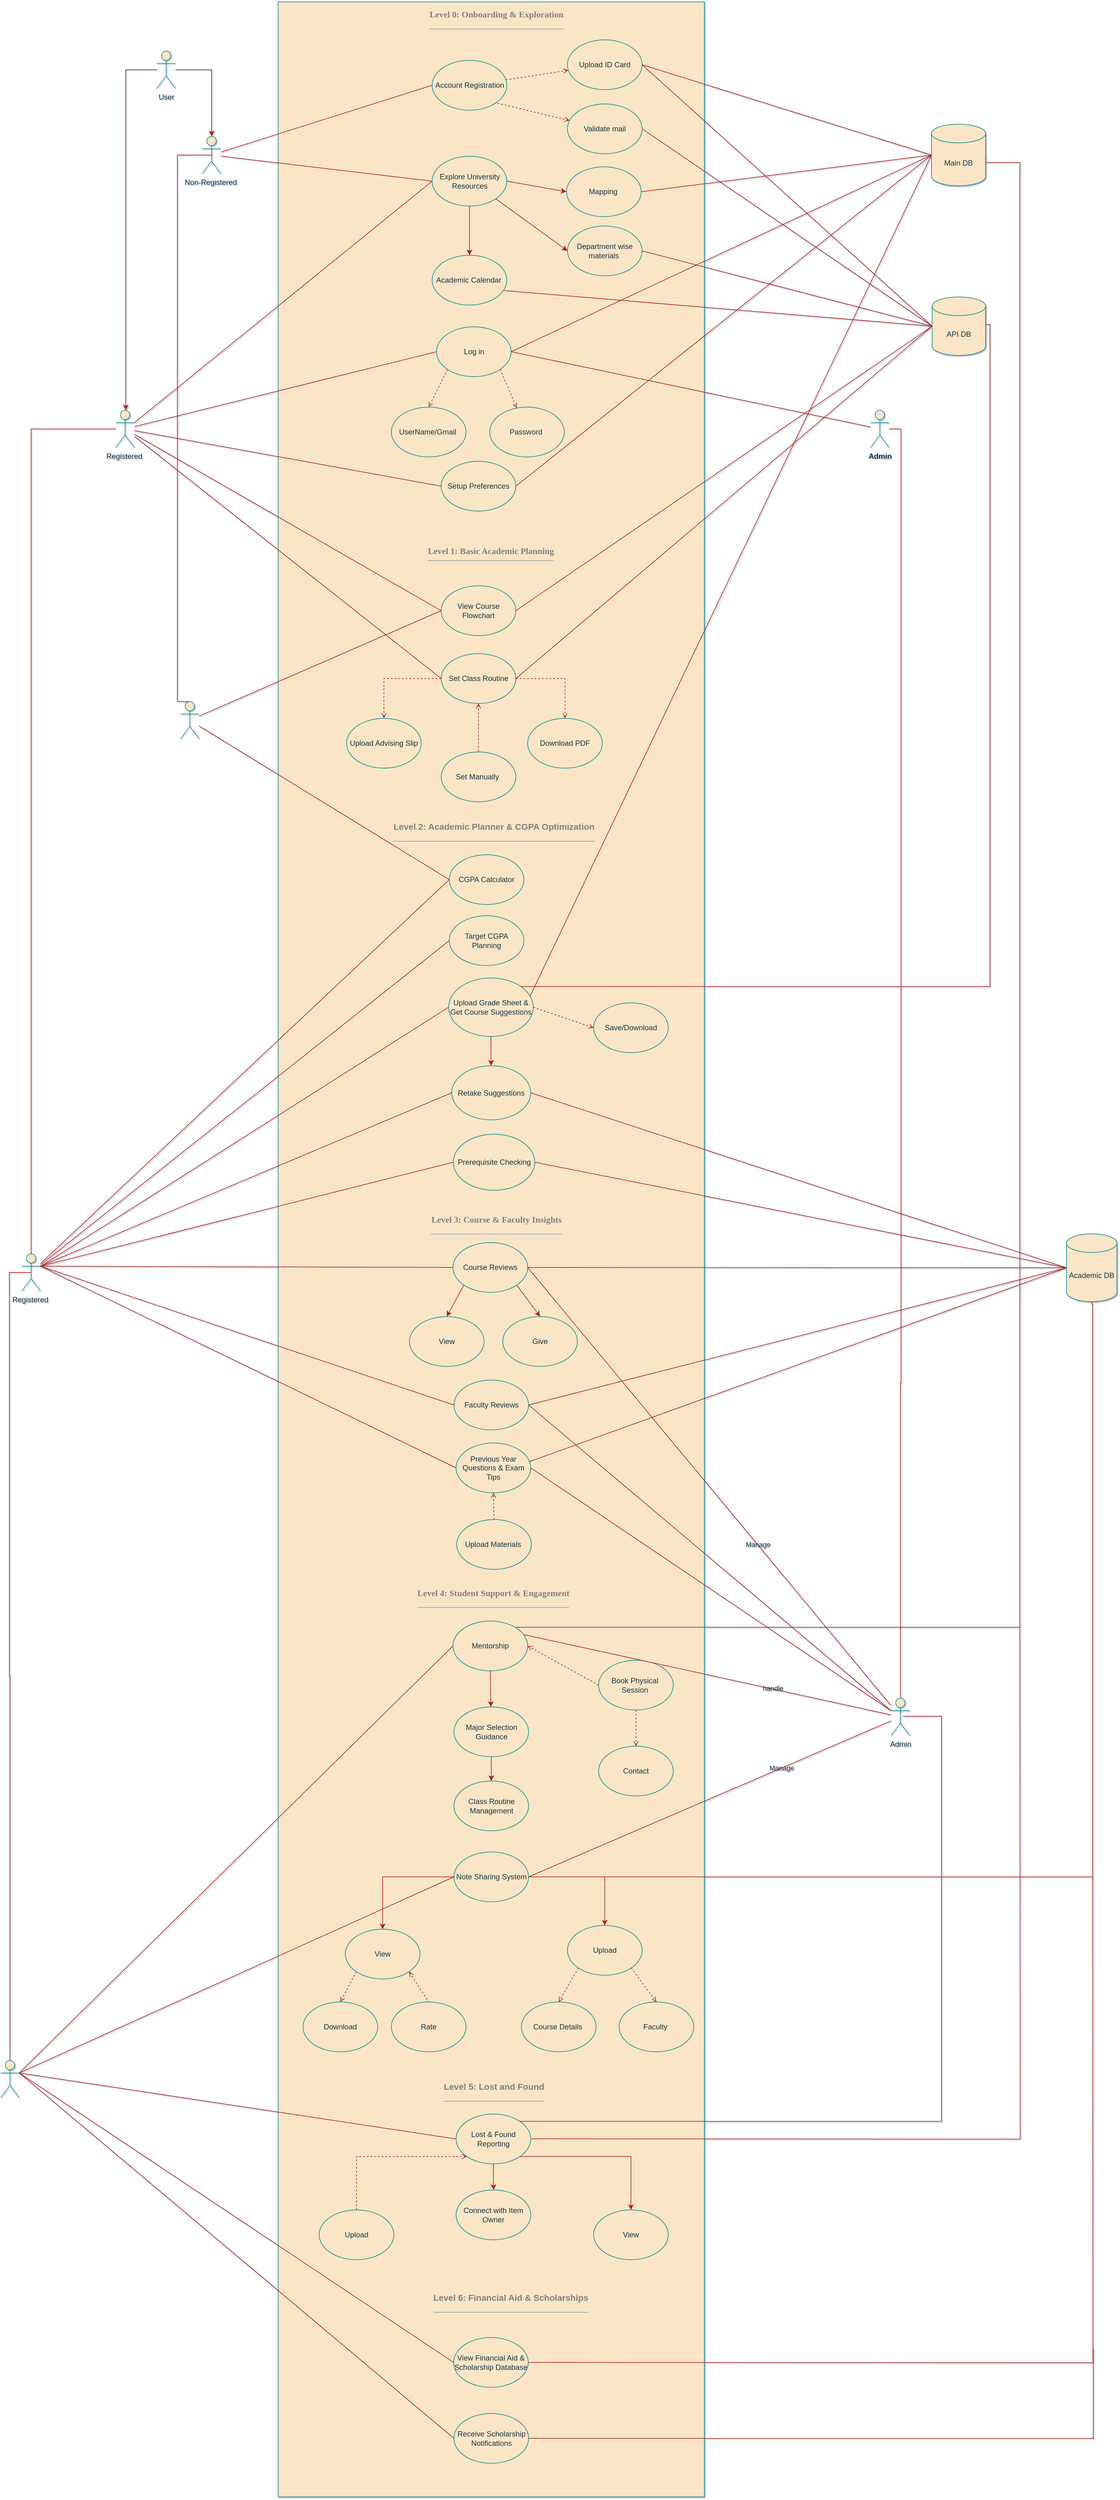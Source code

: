 <mxfile version="26.2.13">
  <diagram name="Page-1" id="P93JPWheiozPxKUeNlvs">
    <mxGraphModel dx="4290" dy="2918" grid="0" gridSize="10" guides="1" tooltips="1" connect="1" arrows="0" fold="1" page="0" pageScale="1" pageWidth="1100" pageHeight="850" background="none" math="0" shadow="1">
      <root>
        <mxCell id="0" />
        <mxCell id="1" parent="0" />
        <mxCell id="xz2P--zzeJn1XuwoJLOq-37" style="rounded=0;orthogonalLoop=1;jettySize=auto;html=1;endArrow=none;startFill=0;entryX=0.5;entryY=0.5;entryDx=0;entryDy=0;entryPerimeter=0;edgeStyle=elbowEdgeStyle;exitX=0.5;exitY=0;exitDx=0;exitDy=0;exitPerimeter=0;labelBackgroundColor=none;fontColor=default;strokeColor=#A8201A;" edge="1" parent="1" source="xz2P--zzeJn1XuwoJLOq-36">
          <mxGeometry relative="1" as="geometry">
            <mxPoint x="65" y="647" as="sourcePoint" />
            <mxPoint x="92" y="-263.0" as="targetPoint" />
            <Array as="points">
              <mxPoint x="36" y="236" />
            </Array>
          </mxGeometry>
        </mxCell>
        <mxCell id="wq_cdWP_0D8ncxT4c9OT-6" value="Non-Registered&amp;nbsp;" style="shape=umlActor;verticalLabelPosition=bottom;verticalAlign=top;html=1;outlineConnect=0;labelBackgroundColor=none;fillColor=#FAE5C7;strokeColor=#0F8B8D;fontColor=#143642;" parent="1" vertex="1">
          <mxGeometry x="76" y="-293" width="30" height="60" as="geometry" />
        </mxCell>
        <mxCell id="wq_cdWP_0D8ncxT4c9OT-16" value="" style="whiteSpace=wrap;html=1;labelBackgroundColor=none;fillColor=#FAE5C7;strokeColor=#0F8B8D;fontColor=#143642;" parent="1" vertex="1">
          <mxGeometry x="358" y="-497" width="309" height="23" as="geometry" />
        </mxCell>
        <mxCell id="wq_cdWP_0D8ncxT4c9OT-1" value="" style="rounded=0;whiteSpace=wrap;html=1;labelBackgroundColor=none;fillColor=#FAE5C7;strokeColor=#0F8B8D;fontColor=#143642;" parent="1" vertex="1">
          <mxGeometry x="198" y="-509" width="685" height="4008" as="geometry" />
        </mxCell>
        <mxCell id="wq_cdWP_0D8ncxT4c9OT-5" value="" style="edgeStyle=orthogonalEdgeStyle;rounded=0;orthogonalLoop=1;jettySize=auto;html=1;labelBackgroundColor=none;fontColor=default;strokeColor=#A8201A;" parent="1" source="wq_cdWP_0D8ncxT4c9OT-2" target="wq_cdWP_0D8ncxT4c9OT-4" edge="1">
          <mxGeometry relative="1" as="geometry">
            <Array as="points">
              <mxPoint x="-47" y="-400" />
            </Array>
          </mxGeometry>
        </mxCell>
        <mxCell id="wq_cdWP_0D8ncxT4c9OT-7" value="" style="edgeStyle=orthogonalEdgeStyle;rounded=0;orthogonalLoop=1;jettySize=auto;html=1;labelBackgroundColor=none;fontColor=default;strokeColor=#A8201A;" parent="1" source="wq_cdWP_0D8ncxT4c9OT-2" target="wq_cdWP_0D8ncxT4c9OT-6" edge="1">
          <mxGeometry relative="1" as="geometry" />
        </mxCell>
        <mxCell id="wq_cdWP_0D8ncxT4c9OT-2" value="User" style="shape=umlActor;verticalLabelPosition=bottom;verticalAlign=top;html=1;outlineConnect=0;labelBackgroundColor=none;fillColor=#FAE5C7;strokeColor=#0F8B8D;fontColor=#143642;" parent="1" vertex="1">
          <mxGeometry x="3" y="-430" width="30" height="60" as="geometry" />
        </mxCell>
        <mxCell id="wq_cdWP_0D8ncxT4c9OT-3" value="&lt;b&gt;Admin&lt;/b&gt;" style="shape=umlActor;verticalLabelPosition=bottom;verticalAlign=top;html=1;outlineConnect=0;labelBackgroundColor=none;fillColor=#FAE5C7;strokeColor=#0F8B8D;fontColor=#143642;" parent="1" vertex="1">
          <mxGeometry x="1150" y="147" width="30" height="60" as="geometry" />
        </mxCell>
        <mxCell id="wq_cdWP_0D8ncxT4c9OT-41" style="rounded=0;orthogonalLoop=1;jettySize=auto;html=1;entryX=0;entryY=0.5;entryDx=0;entryDy=0;labelBackgroundColor=none;fontColor=default;endArrow=none;startFill=0;strokeColor=#A8201A;" parent="1" source="wq_cdWP_0D8ncxT4c9OT-4" target="wq_cdWP_0D8ncxT4c9OT-39" edge="1">
          <mxGeometry relative="1" as="geometry" />
        </mxCell>
        <mxCell id="wq_cdWP_0D8ncxT4c9OT-42" style="rounded=0;orthogonalLoop=1;jettySize=auto;html=1;entryX=0;entryY=0.5;entryDx=0;entryDy=0;labelBackgroundColor=none;fontColor=default;endArrow=none;startFill=0;strokeColor=#A8201A;" parent="1" source="wq_cdWP_0D8ncxT4c9OT-4" target="wq_cdWP_0D8ncxT4c9OT-12" edge="1">
          <mxGeometry relative="1" as="geometry" />
        </mxCell>
        <mxCell id="wq_cdWP_0D8ncxT4c9OT-43" style="rounded=0;orthogonalLoop=1;jettySize=auto;html=1;entryX=0;entryY=0.5;entryDx=0;entryDy=0;endArrow=none;startFill=0;labelBackgroundColor=none;fontColor=default;exitX=1;exitY=0.333;exitDx=0;exitDy=0;exitPerimeter=0;strokeColor=#A8201A;" parent="1" source="wq_cdWP_0D8ncxT4c9OT-4" target="wq_cdWP_0D8ncxT4c9OT-9" edge="1">
          <mxGeometry relative="1" as="geometry">
            <mxPoint x="-32" y="131" as="sourcePoint" />
          </mxGeometry>
        </mxCell>
        <mxCell id="wq_cdWP_0D8ncxT4c9OT-53" value="" style="edgeStyle=orthogonalEdgeStyle;rounded=0;orthogonalLoop=1;jettySize=auto;html=1;labelBackgroundColor=none;fontColor=default;endArrow=none;startFill=0;strokeColor=#A8201A;" parent="1" source="wq_cdWP_0D8ncxT4c9OT-4" target="wq_cdWP_0D8ncxT4c9OT-52" edge="1">
          <mxGeometry relative="1" as="geometry" />
        </mxCell>
        <mxCell id="wq_cdWP_0D8ncxT4c9OT-4" value="Registered&amp;nbsp;" style="shape=umlActor;verticalLabelPosition=bottom;verticalAlign=top;html=1;outlineConnect=0;labelBackgroundColor=none;fillColor=#FAE5C7;strokeColor=#0F8B8D;fontColor=#143642;" parent="1" vertex="1">
          <mxGeometry x="-63" y="147" width="30" height="60" as="geometry" />
        </mxCell>
        <mxCell id="wq_cdWP_0D8ncxT4c9OT-38" style="rounded=0;orthogonalLoop=1;jettySize=auto;html=1;entryX=0;entryY=0.5;entryDx=0;entryDy=0;labelBackgroundColor=none;fontColor=default;endArrow=none;startFill=0;strokeColor=#A8201A;" parent="1" source="wq_cdWP_0D8ncxT4c9OT-6" target="wq_cdWP_0D8ncxT4c9OT-8" edge="1">
          <mxGeometry relative="1" as="geometry" />
        </mxCell>
        <mxCell id="wq_cdWP_0D8ncxT4c9OT-57" style="rounded=0;orthogonalLoop=1;jettySize=auto;html=1;entryX=0;entryY=0.5;entryDx=0;entryDy=0;labelBackgroundColor=none;fontColor=default;endArrow=none;startFill=0;strokeColor=#A8201A;" parent="1" source="wq_cdWP_0D8ncxT4c9OT-6" target="wq_cdWP_0D8ncxT4c9OT-9" edge="1">
          <mxGeometry relative="1" as="geometry" />
        </mxCell>
        <mxCell id="wq_cdWP_0D8ncxT4c9OT-45" value="" style="rounded=0;orthogonalLoop=1;jettySize=auto;html=1;dashed=1;endArrow=open;endFill=0;labelBackgroundColor=none;fontColor=default;strokeColor=#A8201A;" parent="1" source="wq_cdWP_0D8ncxT4c9OT-8" target="wq_cdWP_0D8ncxT4c9OT-44" edge="1">
          <mxGeometry relative="1" as="geometry" />
        </mxCell>
        <mxCell id="wq_cdWP_0D8ncxT4c9OT-8" value="Account Registration" style="ellipse;whiteSpace=wrap;html=1;labelBackgroundColor=none;fillColor=#FAE5C7;strokeColor=#0F8B8D;fontColor=#143642;" parent="1" vertex="1">
          <mxGeometry x="445.5" y="-415" width="120" height="80" as="geometry" />
        </mxCell>
        <mxCell id="wq_cdWP_0D8ncxT4c9OT-55" value="" style="rounded=0;orthogonalLoop=1;jettySize=auto;html=1;labelBackgroundColor=none;fontColor=default;endArrow=classic;startFill=0;endFill=1;entryX=0;entryY=0.5;entryDx=0;entryDy=0;exitX=1;exitY=0.5;exitDx=0;exitDy=0;strokeColor=#A8201A;" parent="1" source="wq_cdWP_0D8ncxT4c9OT-9" target="wq_cdWP_0D8ncxT4c9OT-54" edge="1">
          <mxGeometry relative="1" as="geometry" />
        </mxCell>
        <mxCell id="T9pe41_OrmJiy2pwNrou-3" style="rounded=0;orthogonalLoop=1;jettySize=auto;html=1;exitX=0.5;exitY=1;exitDx=0;exitDy=0;labelBackgroundColor=none;fontColor=default;strokeColor=#A8201A;" parent="1" source="wq_cdWP_0D8ncxT4c9OT-9" target="T9pe41_OrmJiy2pwNrou-2" edge="1">
          <mxGeometry relative="1" as="geometry" />
        </mxCell>
        <mxCell id="wq_cdWP_0D8ncxT4c9OT-9" value="Explore University Resources" style="ellipse;whiteSpace=wrap;html=1;labelBackgroundColor=none;fillColor=#FAE5C7;strokeColor=#0F8B8D;fontColor=#143642;" parent="1" vertex="1">
          <mxGeometry x="445.5" y="-261" width="120" height="80" as="geometry" />
        </mxCell>
        <mxCell id="xz2P--zzeJn1XuwoJLOq-43" style="rounded=0;orthogonalLoop=1;jettySize=auto;html=1;exitX=0;exitY=0.5;exitDx=0;exitDy=0;endArrow=none;startFill=0;labelBackgroundColor=none;strokeColor=#A8201A;fontColor=default;" edge="1" parent="1" source="wq_cdWP_0D8ncxT4c9OT-10" target="xz2P--zzeJn1XuwoJLOq-36">
          <mxGeometry relative="1" as="geometry" />
        </mxCell>
        <mxCell id="xz2P--zzeJn1XuwoJLOq-44" style="rounded=0;orthogonalLoop=1;jettySize=auto;html=1;exitX=0;exitY=0.5;exitDx=0;exitDy=0;endArrow=none;startFill=0;labelBackgroundColor=none;strokeColor=#A8201A;fontColor=default;" edge="1" parent="1" source="wq_cdWP_0D8ncxT4c9OT-10" target="wq_cdWP_0D8ncxT4c9OT-52">
          <mxGeometry relative="1" as="geometry" />
        </mxCell>
        <mxCell id="wq_cdWP_0D8ncxT4c9OT-10" value="CGPA Calculator" style="ellipse;whiteSpace=wrap;html=1;labelBackgroundColor=none;fillColor=#FAE5C7;strokeColor=#0F8B8D;fontColor=#143642;" parent="1" vertex="1">
          <mxGeometry x="473" y="861" width="120" height="80" as="geometry" />
        </mxCell>
        <mxCell id="xz2P--zzeJn1XuwoJLOq-22" style="rounded=0;orthogonalLoop=1;jettySize=auto;html=1;exitX=1;exitY=0.5;exitDx=0;exitDy=0;entryX=0;entryY=0.5;entryDx=0;entryDy=0;entryPerimeter=0;endArrow=none;startFill=0;labelBackgroundColor=none;fontColor=default;strokeColor=#A8201A;" edge="1" parent="1" source="wq_cdWP_0D8ncxT4c9OT-11" target="T9pe41_OrmJiy2pwNrou-7">
          <mxGeometry relative="1" as="geometry">
            <mxPoint x="1118.5" y="111.75" as="targetPoint" />
          </mxGeometry>
        </mxCell>
        <mxCell id="xz2P--zzeJn1XuwoJLOq-26" style="rounded=0;orthogonalLoop=1;jettySize=auto;html=1;exitX=0;exitY=0.5;exitDx=0;exitDy=0;endArrow=none;startFill=0;labelBackgroundColor=none;fontColor=default;strokeColor=#A8201A;" edge="1" parent="1" source="wq_cdWP_0D8ncxT4c9OT-11" target="wq_cdWP_0D8ncxT4c9OT-4">
          <mxGeometry relative="1" as="geometry" />
        </mxCell>
        <mxCell id="xz2P--zzeJn1XuwoJLOq-39" style="rounded=0;orthogonalLoop=1;jettySize=auto;html=1;exitX=0;exitY=0.5;exitDx=0;exitDy=0;endArrow=none;startFill=0;labelBackgroundColor=none;fontColor=default;strokeColor=#A8201A;" edge="1" parent="1" source="wq_cdWP_0D8ncxT4c9OT-11" target="xz2P--zzeJn1XuwoJLOq-36">
          <mxGeometry relative="1" as="geometry" />
        </mxCell>
        <mxCell id="wq_cdWP_0D8ncxT4c9OT-11" value="View Course Flowchart" style="ellipse;whiteSpace=wrap;html=1;labelBackgroundColor=none;fillColor=#FAE5C7;strokeColor=#0F8B8D;fontColor=#143642;" parent="1" vertex="1">
          <mxGeometry x="460" y="429" width="120" height="80" as="geometry" />
        </mxCell>
        <mxCell id="wq_cdWP_0D8ncxT4c9OT-12" value="Setup Preferences" style="ellipse;whiteSpace=wrap;html=1;labelBackgroundColor=none;fillColor=#FAE5C7;strokeColor=#0F8B8D;fontColor=#143642;" parent="1" vertex="1">
          <mxGeometry x="460" y="229" width="120" height="80" as="geometry" />
        </mxCell>
        <mxCell id="xz2P--zzeJn1XuwoJLOq-28" style="edgeStyle=orthogonalEdgeStyle;rounded=0;orthogonalLoop=1;jettySize=auto;html=1;exitX=0;exitY=0.5;exitDx=0;exitDy=0;entryX=0.5;entryY=0;entryDx=0;entryDy=0;endArrow=open;endFill=0;dashed=1;labelBackgroundColor=none;fontColor=default;strokeColor=#A8201A;" edge="1" parent="1" source="wq_cdWP_0D8ncxT4c9OT-13" target="xz2P--zzeJn1XuwoJLOq-27">
          <mxGeometry relative="1" as="geometry" />
        </mxCell>
        <mxCell id="xz2P--zzeJn1XuwoJLOq-30" style="edgeStyle=orthogonalEdgeStyle;rounded=0;orthogonalLoop=1;jettySize=auto;html=1;exitX=1;exitY=0.5;exitDx=0;exitDy=0;entryX=0.5;entryY=0;entryDx=0;entryDy=0;dashed=1;endArrow=open;endFill=0;labelBackgroundColor=none;fontColor=default;strokeColor=#A8201A;" edge="1" parent="1" source="wq_cdWP_0D8ncxT4c9OT-13" target="xz2P--zzeJn1XuwoJLOq-29">
          <mxGeometry relative="1" as="geometry" />
        </mxCell>
        <mxCell id="xz2P--zzeJn1XuwoJLOq-33" style="rounded=0;orthogonalLoop=1;jettySize=auto;html=1;exitX=0;exitY=0.5;exitDx=0;exitDy=0;endArrow=none;startFill=0;labelBackgroundColor=none;fontColor=default;strokeColor=#A8201A;" edge="1" parent="1" source="wq_cdWP_0D8ncxT4c9OT-13" target="wq_cdWP_0D8ncxT4c9OT-4">
          <mxGeometry relative="1" as="geometry" />
        </mxCell>
        <mxCell id="xz2P--zzeJn1XuwoJLOq-42" style="edgeStyle=orthogonalEdgeStyle;rounded=0;orthogonalLoop=1;jettySize=auto;html=1;exitX=0.5;exitY=1;exitDx=0;exitDy=0;entryX=0.5;entryY=0;entryDx=0;entryDy=0;startArrow=open;startFill=0;endArrow=none;dashed=1;labelBackgroundColor=none;fontColor=default;strokeColor=#A8201A;" edge="1" parent="1" source="wq_cdWP_0D8ncxT4c9OT-13" target="xz2P--zzeJn1XuwoJLOq-41">
          <mxGeometry relative="1" as="geometry" />
        </mxCell>
        <mxCell id="wq_cdWP_0D8ncxT4c9OT-13" value="Set Class Routine" style="ellipse;whiteSpace=wrap;html=1;labelBackgroundColor=none;fillColor=#FAE5C7;strokeColor=#0F8B8D;fontColor=#143642;" parent="1" vertex="1">
          <mxGeometry x="460" y="538" width="120" height="80" as="geometry" />
        </mxCell>
        <mxCell id="xz2P--zzeJn1XuwoJLOq-46" style="rounded=0;orthogonalLoop=1;jettySize=auto;html=1;exitX=0;exitY=0.5;exitDx=0;exitDy=0;endArrow=none;startFill=0;labelBackgroundColor=none;strokeColor=#A8201A;fontColor=default;" edge="1" parent="1" source="wq_cdWP_0D8ncxT4c9OT-14" target="wq_cdWP_0D8ncxT4c9OT-52">
          <mxGeometry relative="1" as="geometry" />
        </mxCell>
        <mxCell id="xz2P--zzeJn1XuwoJLOq-47" style="rounded=0;orthogonalLoop=1;jettySize=auto;html=1;exitX=0.5;exitY=1;exitDx=0;exitDy=0;labelBackgroundColor=none;strokeColor=#A8201A;fontColor=default;" edge="1" parent="1" source="wq_cdWP_0D8ncxT4c9OT-14" target="wq_cdWP_0D8ncxT4c9OT-19">
          <mxGeometry relative="1" as="geometry" />
        </mxCell>
        <mxCell id="xz2P--zzeJn1XuwoJLOq-53" style="rounded=0;orthogonalLoop=1;jettySize=auto;html=1;exitX=1;exitY=0.5;exitDx=0;exitDy=0;entryX=0;entryY=0.5;entryDx=0;entryDy=0;dashed=1;endArrow=open;endFill=0;labelBackgroundColor=none;strokeColor=#A8201A;fontColor=default;" edge="1" parent="1" source="wq_cdWP_0D8ncxT4c9OT-14" target="xz2P--zzeJn1XuwoJLOq-48">
          <mxGeometry relative="1" as="geometry" />
        </mxCell>
        <mxCell id="wq_cdWP_0D8ncxT4c9OT-14" value="Upload Grade Sheet &amp;amp; Get Course Suggestions" style="ellipse;whiteSpace=wrap;html=1;labelBackgroundColor=none;fillColor=#FAE5C7;strokeColor=#0F8B8D;fontColor=#143642;" parent="1" vertex="1">
          <mxGeometry x="472" y="1059" width="136" height="94" as="geometry" />
        </mxCell>
        <mxCell id="wq_cdWP_0D8ncxT4c9OT-15" value="&lt;h3&gt;&lt;b&gt;&lt;font style=&quot;color: rgb(128, 128, 128);&quot; face=&quot;Verdana&quot;&gt;Level 0: Onboarding &amp;amp; Exploration&lt;/font&gt;&lt;/b&gt;&lt;/h3&gt;&lt;hr&gt;" style="text;html=1;align=center;verticalAlign=middle;whiteSpace=wrap;rounded=0;labelBackgroundColor=none;fontColor=#143642;" parent="1" vertex="1">
          <mxGeometry x="393" y="-496" width="312" height="22" as="geometry" />
        </mxCell>
        <mxCell id="wq_cdWP_0D8ncxT4c9OT-17" value="&lt;h3&gt;&lt;b&gt;&lt;font face=&quot;Verdana&quot; style=&quot;color: rgb(128, 128, 128);&quot;&gt;Level 1: Basic Academic Planning&lt;/font&gt;&lt;/b&gt;&lt;hr&gt;&lt;/h3&gt;&lt;h3&gt;&lt;/h3&gt;" style="text;html=1;align=center;verticalAlign=middle;whiteSpace=wrap;rounded=0;labelBackgroundColor=none;fontColor=#143642;" parent="1" vertex="1">
          <mxGeometry x="384" y="366" width="312" height="22" as="geometry" />
        </mxCell>
        <mxCell id="wq_cdWP_0D8ncxT4c9OT-18" value="&lt;h3&gt;&lt;font style=&quot;color: rgb(128, 128, 128);&quot;&gt;Level 2: Academic Planner &amp;amp; CGPA Optimization&lt;/font&gt;&lt;/h3&gt;&lt;hr&gt;" style="text;html=1;align=center;verticalAlign=middle;whiteSpace=wrap;rounded=0;labelBackgroundColor=none;fontColor=#143642;" parent="1" vertex="1">
          <mxGeometry x="351" y="805" width="388" height="30" as="geometry" />
        </mxCell>
        <mxCell id="wq_cdWP_0D8ncxT4c9OT-19" value="Retake Suggestions" style="ellipse;whiteSpace=wrap;html=1;labelBackgroundColor=none;fillColor=#FAE5C7;strokeColor=#0F8B8D;fontColor=#143642;" parent="1" vertex="1">
          <mxGeometry x="477" y="1200" width="127" height="87" as="geometry" />
        </mxCell>
        <mxCell id="xz2P--zzeJn1XuwoJLOq-45" style="rounded=0;orthogonalLoop=1;jettySize=auto;html=1;exitX=0;exitY=0.5;exitDx=0;exitDy=0;endArrow=none;startFill=0;labelBackgroundColor=none;strokeColor=#A8201A;fontColor=default;" edge="1" parent="1" source="wq_cdWP_0D8ncxT4c9OT-21" target="wq_cdWP_0D8ncxT4c9OT-52">
          <mxGeometry relative="1" as="geometry" />
        </mxCell>
        <mxCell id="wq_cdWP_0D8ncxT4c9OT-21" value="Target CGPA Planning" style="ellipse;whiteSpace=wrap;html=1;labelBackgroundColor=none;fillColor=#FAE5C7;strokeColor=#0F8B8D;fontColor=#143642;" parent="1" vertex="1">
          <mxGeometry x="473" y="959" width="120" height="80" as="geometry" />
        </mxCell>
        <mxCell id="xz2P--zzeJn1XuwoJLOq-96" style="rounded=0;orthogonalLoop=1;jettySize=auto;html=1;exitX=0.5;exitY=1;exitDx=0;exitDy=0;labelBackgroundColor=none;strokeColor=#A8201A;fontColor=default;" edge="1" parent="1" source="wq_cdWP_0D8ncxT4c9OT-22" target="wq_cdWP_0D8ncxT4c9OT-31">
          <mxGeometry relative="1" as="geometry" />
        </mxCell>
        <mxCell id="wq_cdWP_0D8ncxT4c9OT-22" value="Major Selection Guidance" style="ellipse;whiteSpace=wrap;html=1;labelBackgroundColor=none;fillColor=#FAE5C7;strokeColor=#0F8B8D;fontColor=#143642;" parent="1" vertex="1">
          <mxGeometry x="480.5" y="2230" width="120" height="80" as="geometry" />
        </mxCell>
        <mxCell id="wq_cdWP_0D8ncxT4c9OT-23" value="Prerequisite Checking" style="ellipse;whiteSpace=wrap;html=1;labelBackgroundColor=none;fillColor=#FAE5C7;strokeColor=#0F8B8D;fontColor=#143642;" parent="1" vertex="1">
          <mxGeometry x="479.5" y="1310" width="131" height="90" as="geometry" />
        </mxCell>
        <mxCell id="xz2P--zzeJn1XuwoJLOq-95" style="rounded=0;orthogonalLoop=1;jettySize=auto;html=1;exitX=0.5;exitY=1;exitDx=0;exitDy=0;labelBackgroundColor=none;strokeColor=#A8201A;fontColor=default;" edge="1" parent="1" source="wq_cdWP_0D8ncxT4c9OT-24" target="wq_cdWP_0D8ncxT4c9OT-22">
          <mxGeometry relative="1" as="geometry" />
        </mxCell>
        <mxCell id="wq_cdWP_0D8ncxT4c9OT-24" value="Mentorship" style="ellipse;whiteSpace=wrap;html=1;labelBackgroundColor=none;fillColor=#FAE5C7;strokeColor=#0F8B8D;fontColor=#143642;" parent="1" vertex="1">
          <mxGeometry x="479" y="2092" width="120" height="80" as="geometry" />
        </mxCell>
        <mxCell id="xz2P--zzeJn1XuwoJLOq-65" style="rounded=0;orthogonalLoop=1;jettySize=auto;html=1;exitX=0;exitY=1;exitDx=0;exitDy=0;entryX=0.5;entryY=0;entryDx=0;entryDy=0;labelBackgroundColor=none;strokeColor=#A8201A;fontColor=default;" edge="1" parent="1" source="wq_cdWP_0D8ncxT4c9OT-25" target="xz2P--zzeJn1XuwoJLOq-63">
          <mxGeometry relative="1" as="geometry" />
        </mxCell>
        <mxCell id="xz2P--zzeJn1XuwoJLOq-70" style="rounded=0;orthogonalLoop=1;jettySize=auto;html=1;exitX=1;exitY=1;exitDx=0;exitDy=0;entryX=0.5;entryY=0;entryDx=0;entryDy=0;labelBackgroundColor=none;strokeColor=#A8201A;fontColor=default;" edge="1" parent="1" source="wq_cdWP_0D8ncxT4c9OT-25" target="xz2P--zzeJn1XuwoJLOq-69">
          <mxGeometry relative="1" as="geometry" />
        </mxCell>
        <mxCell id="wq_cdWP_0D8ncxT4c9OT-25" value="Course Reviews" style="ellipse;whiteSpace=wrap;html=1;labelBackgroundColor=none;fillColor=#FAE5C7;strokeColor=#0F8B8D;fontColor=#143642;" parent="1" vertex="1">
          <mxGeometry x="479" y="1484" width="120" height="80" as="geometry" />
        </mxCell>
        <mxCell id="wq_cdWP_0D8ncxT4c9OT-26" value="Faculty Reviews" style="ellipse;whiteSpace=wrap;html=1;labelBackgroundColor=none;fillColor=#FAE5C7;strokeColor=#0F8B8D;fontColor=#143642;" parent="1" vertex="1">
          <mxGeometry x="480.5" y="1705" width="120" height="80" as="geometry" />
        </mxCell>
        <mxCell id="xz2P--zzeJn1XuwoJLOq-68" style="rounded=0;orthogonalLoop=1;jettySize=auto;html=1;exitX=0.983;exitY=0.375;exitDx=0;exitDy=0;entryX=0;entryY=0.5;entryDx=0;entryDy=0;entryPerimeter=0;endArrow=none;startFill=0;exitPerimeter=0;labelBackgroundColor=none;strokeColor=#A8201A;fontColor=default;" edge="1" parent="1" source="wq_cdWP_0D8ncxT4c9OT-27" target="xz2P--zzeJn1XuwoJLOq-52">
          <mxGeometry relative="1" as="geometry">
            <mxPoint x="1239.667" y="1217.0" as="targetPoint" />
          </mxGeometry>
        </mxCell>
        <mxCell id="wq_cdWP_0D8ncxT4c9OT-27" value="Previous Year Questions &amp;amp; Exam Tips" style="ellipse;whiteSpace=wrap;html=1;labelBackgroundColor=none;fillColor=#FAE5C7;strokeColor=#0F8B8D;fontColor=#143642;" parent="1" vertex="1">
          <mxGeometry x="484" y="1806" width="120" height="80" as="geometry" />
        </mxCell>
        <mxCell id="wq_cdWP_0D8ncxT4c9OT-28" value="&lt;h3&gt;&lt;b&gt;&lt;font face=&quot;Verdana&quot; style=&quot;color: rgb(128, 128, 128);&quot;&gt;Level 3: Course &amp;amp; Faculty Insights&lt;/font&gt;&lt;/b&gt;&lt;/h3&gt;&lt;hr&gt;&lt;h3&gt;&lt;/h3&gt;" style="text;html=1;align=center;verticalAlign=middle;whiteSpace=wrap;rounded=0;labelBackgroundColor=none;fontColor=#143642;" parent="1" vertex="1">
          <mxGeometry x="355" y="1440" width="388" height="30" as="geometry" />
        </mxCell>
        <mxCell id="wq_cdWP_0D8ncxT4c9OT-29" value="&lt;h3&gt;&lt;b&gt;&lt;font style=&quot;color: rgb(128, 128, 128);&quot; face=&quot;Verdana&quot;&gt;Level 4: Student Support &amp;amp; Engagement&lt;/font&gt;&lt;/b&gt;&lt;/h3&gt;&lt;hr&gt;&lt;h3&gt;&lt;/h3&gt;" style="text;html=1;align=center;verticalAlign=middle;whiteSpace=wrap;rounded=0;labelBackgroundColor=none;fontColor=#143642;" parent="1" vertex="1">
          <mxGeometry x="350" y="2040" width="388" height="30" as="geometry" />
        </mxCell>
        <mxCell id="wq_cdWP_0D8ncxT4c9OT-30" value="Connect with Item Owner" style="ellipse;whiteSpace=wrap;html=1;labelBackgroundColor=none;fillColor=#FAE5C7;strokeColor=#0F8B8D;fontColor=#143642;" parent="1" vertex="1">
          <mxGeometry x="484" y="3006" width="120" height="80" as="geometry" />
        </mxCell>
        <mxCell id="wq_cdWP_0D8ncxT4c9OT-31" value="Class Routine Management" style="ellipse;whiteSpace=wrap;html=1;labelBackgroundColor=none;fillColor=#FAE5C7;strokeColor=#0F8B8D;fontColor=#143642;" parent="1" vertex="1">
          <mxGeometry x="480.5" y="2349" width="120" height="80" as="geometry" />
        </mxCell>
        <mxCell id="xz2P--zzeJn1XuwoJLOq-88" style="edgeStyle=orthogonalEdgeStyle;rounded=0;orthogonalLoop=1;jettySize=auto;html=1;exitX=1;exitY=0.5;exitDx=0;exitDy=0;entryX=0.5;entryY=0;entryDx=0;entryDy=0;labelBackgroundColor=none;strokeColor=#A8201A;fontColor=default;" edge="1" parent="1" source="wq_cdWP_0D8ncxT4c9OT-32" target="xz2P--zzeJn1XuwoJLOq-86">
          <mxGeometry relative="1" as="geometry" />
        </mxCell>
        <mxCell id="xz2P--zzeJn1XuwoJLOq-115" style="rounded=0;orthogonalLoop=1;jettySize=auto;html=1;exitX=1;exitY=0.5;exitDx=0;exitDy=0;endArrow=none;startFill=0;labelBackgroundColor=none;strokeColor=#A8201A;fontColor=default;" edge="1" parent="1" source="wq_cdWP_0D8ncxT4c9OT-32" target="wq_cdWP_0D8ncxT4c9OT-50">
          <mxGeometry relative="1" as="geometry" />
        </mxCell>
        <mxCell id="xz2P--zzeJn1XuwoJLOq-117" value="Manage" style="edgeLabel;html=1;align=center;verticalAlign=middle;resizable=0;points=[];labelBackgroundColor=none;fontColor=#143642;" vertex="1" connectable="0" parent="xz2P--zzeJn1XuwoJLOq-115">
          <mxGeometry x="0.395" relative="1" as="geometry">
            <mxPoint as="offset" />
          </mxGeometry>
        </mxCell>
        <mxCell id="wq_cdWP_0D8ncxT4c9OT-32" value="Note Sharing System" style="ellipse;whiteSpace=wrap;html=1;labelBackgroundColor=none;fillColor=#FAE5C7;strokeColor=#0F8B8D;fontColor=#143642;" parent="1" vertex="1">
          <mxGeometry x="480.5" y="2463" width="120" height="80" as="geometry" />
        </mxCell>
        <mxCell id="xz2P--zzeJn1XuwoJLOq-83" style="edgeStyle=orthogonalEdgeStyle;rounded=0;orthogonalLoop=1;jettySize=auto;html=1;exitX=0;exitY=1;exitDx=0;exitDy=0;entryX=0.5;entryY=0;entryDx=0;entryDy=0;startArrow=open;startFill=0;endArrow=none;dashed=1;labelBackgroundColor=none;strokeColor=#A8201A;fontColor=default;" edge="1" parent="1" source="wq_cdWP_0D8ncxT4c9OT-33" target="xz2P--zzeJn1XuwoJLOq-81">
          <mxGeometry relative="1" as="geometry" />
        </mxCell>
        <mxCell id="xz2P--zzeJn1XuwoJLOq-84" style="edgeStyle=orthogonalEdgeStyle;rounded=0;orthogonalLoop=1;jettySize=auto;html=1;exitX=1;exitY=1;exitDx=0;exitDy=0;labelBackgroundColor=none;strokeColor=#A8201A;fontColor=default;" edge="1" parent="1" source="wq_cdWP_0D8ncxT4c9OT-33" target="xz2P--zzeJn1XuwoJLOq-82">
          <mxGeometry relative="1" as="geometry" />
        </mxCell>
        <mxCell id="xz2P--zzeJn1XuwoJLOq-118" style="rounded=0;orthogonalLoop=1;jettySize=auto;html=1;exitX=0.5;exitY=1;exitDx=0;exitDy=0;labelBackgroundColor=none;strokeColor=#A8201A;fontColor=default;" edge="1" parent="1" source="wq_cdWP_0D8ncxT4c9OT-33" target="wq_cdWP_0D8ncxT4c9OT-30">
          <mxGeometry relative="1" as="geometry" />
        </mxCell>
        <mxCell id="xz2P--zzeJn1XuwoJLOq-127" style="edgeStyle=orthogonalEdgeStyle;rounded=0;orthogonalLoop=1;jettySize=auto;html=1;exitX=1;exitY=0.5;exitDx=0;exitDy=0;endArrow=none;startFill=0;labelBackgroundColor=none;strokeColor=#A8201A;fontColor=default;" edge="1" parent="1">
          <mxGeometry relative="1" as="geometry">
            <mxPoint x="1390" y="2067" as="targetPoint" />
            <mxPoint x="605.0" y="2923.77" as="sourcePoint" />
          </mxGeometry>
        </mxCell>
        <mxCell id="wq_cdWP_0D8ncxT4c9OT-33" value="Lost &amp;amp; Found Reporting" style="ellipse;whiteSpace=wrap;html=1;labelBackgroundColor=none;fillColor=#FAE5C7;strokeColor=#0F8B8D;fontColor=#143642;" parent="1" vertex="1">
          <mxGeometry x="484" y="2884" width="120" height="80" as="geometry" />
        </mxCell>
        <mxCell id="wq_cdWP_0D8ncxT4c9OT-34" value="&lt;h3&gt;&lt;b&gt;&lt;font style=&quot;color: rgb(128, 128, 128);&quot;&gt;Level 5: Lost and Found&lt;/font&gt;&lt;/b&gt;&lt;/h3&gt;&lt;hr&gt;&lt;h3&gt;&lt;/h3&gt;" style="text;html=1;align=center;verticalAlign=middle;whiteSpace=wrap;rounded=0;labelBackgroundColor=none;fontColor=#143642;" parent="1" vertex="1">
          <mxGeometry x="351" y="2833" width="388" height="30" as="geometry" />
        </mxCell>
        <mxCell id="wq_cdWP_0D8ncxT4c9OT-35" value="&lt;h3&gt;&lt;b&gt;&lt;font style=&quot;color: rgb(128, 128, 128);&quot;&gt;Level 6: Financial Aid &amp;amp; Scholarships&lt;/font&gt;&lt;/b&gt;&lt;/h3&gt;&lt;hr&gt;&lt;h3&gt;&lt;/h3&gt;" style="text;html=1;align=center;verticalAlign=middle;whiteSpace=wrap;rounded=0;labelBackgroundColor=none;fontColor=#143642;" parent="1" vertex="1">
          <mxGeometry x="378" y="3172" width="388" height="30" as="geometry" />
        </mxCell>
        <mxCell id="xz2P--zzeJn1XuwoJLOq-128" style="edgeStyle=orthogonalEdgeStyle;rounded=0;orthogonalLoop=1;jettySize=auto;html=1;exitX=1;exitY=0.5;exitDx=0;exitDy=0;endArrow=none;startFill=0;labelBackgroundColor=none;strokeColor=#A8201A;fontColor=default;" edge="1" parent="1">
          <mxGeometry relative="1" as="geometry">
            <mxPoint x="1507.0" y="2475.2" as="targetPoint" />
            <mxPoint x="599" y="3283" as="sourcePoint" />
          </mxGeometry>
        </mxCell>
        <mxCell id="wq_cdWP_0D8ncxT4c9OT-36" value="View Financial Aid &amp;amp; Scholarship Database" style="ellipse;whiteSpace=wrap;html=1;labelBackgroundColor=none;fillColor=#FAE5C7;strokeColor=#0F8B8D;fontColor=#143642;" parent="1" vertex="1">
          <mxGeometry x="480" y="3243" width="120" height="80" as="geometry" />
        </mxCell>
        <mxCell id="xz2P--zzeJn1XuwoJLOq-130" style="edgeStyle=orthogonalEdgeStyle;rounded=0;orthogonalLoop=1;jettySize=auto;html=1;exitX=1;exitY=0.5;exitDx=0;exitDy=0;endArrow=none;startFill=0;labelBackgroundColor=none;strokeColor=#A8201A;fontColor=default;" edge="1" parent="1">
          <mxGeometry relative="1" as="geometry">
            <mxPoint x="1506.967" y="3261.133" as="targetPoint" />
            <mxPoint x="599" y="3405" as="sourcePoint" />
            <Array as="points">
              <mxPoint x="1508" y="3405" />
              <mxPoint x="1508" y="3261" />
            </Array>
          </mxGeometry>
        </mxCell>
        <mxCell id="wq_cdWP_0D8ncxT4c9OT-37" value="Receive Scholarship Notifications" style="ellipse;whiteSpace=wrap;html=1;labelBackgroundColor=none;fillColor=#FAE5C7;strokeColor=#0F8B8D;fontColor=#143642;" parent="1" vertex="1">
          <mxGeometry x="480.5" y="3365" width="120" height="80" as="geometry" />
        </mxCell>
        <mxCell id="T9pe41_OrmJiy2pwNrou-18" style="rounded=0;orthogonalLoop=1;jettySize=auto;html=1;exitX=1;exitY=0.5;exitDx=0;exitDy=0;endArrow=none;startFill=0;labelBackgroundColor=none;fontColor=default;strokeColor=#A8201A;" parent="1" source="wq_cdWP_0D8ncxT4c9OT-39" target="wq_cdWP_0D8ncxT4c9OT-3" edge="1">
          <mxGeometry relative="1" as="geometry" />
        </mxCell>
        <mxCell id="xz2P--zzeJn1XuwoJLOq-12" style="rounded=0;orthogonalLoop=1;jettySize=auto;html=1;exitX=0;exitY=1;exitDx=0;exitDy=0;entryX=0.5;entryY=0;entryDx=0;entryDy=0;dashed=1;endArrow=open;endFill=0;labelBackgroundColor=none;fontColor=default;strokeColor=#A8201A;" edge="1" parent="1" source="wq_cdWP_0D8ncxT4c9OT-39" target="xz2P--zzeJn1XuwoJLOq-11">
          <mxGeometry relative="1" as="geometry" />
        </mxCell>
        <mxCell id="xz2P--zzeJn1XuwoJLOq-13" style="rounded=0;orthogonalLoop=1;jettySize=auto;html=1;exitX=1;exitY=1;exitDx=0;exitDy=0;endArrow=open;startFill=0;endFill=0;dashed=1;labelBackgroundColor=none;fontColor=default;strokeColor=#A8201A;" edge="1" parent="1" source="wq_cdWP_0D8ncxT4c9OT-39" target="xz2P--zzeJn1XuwoJLOq-10">
          <mxGeometry relative="1" as="geometry" />
        </mxCell>
        <mxCell id="wq_cdWP_0D8ncxT4c9OT-39" value="Log in" style="ellipse;whiteSpace=wrap;html=1;labelBackgroundColor=none;fillColor=#FAE5C7;strokeColor=#0F8B8D;fontColor=#143642;" parent="1" vertex="1">
          <mxGeometry x="452.5" y="13" width="120" height="80" as="geometry" />
        </mxCell>
        <mxCell id="wq_cdWP_0D8ncxT4c9OT-44" value="Upload ID Card" style="ellipse;whiteSpace=wrap;html=1;labelBackgroundColor=none;fillColor=#FAE5C7;strokeColor=#0F8B8D;fontColor=#143642;" parent="1" vertex="1">
          <mxGeometry x="663" y="-448" width="120" height="80" as="geometry" />
        </mxCell>
        <mxCell id="wq_cdWP_0D8ncxT4c9OT-56" style="rounded=0;orthogonalLoop=1;jettySize=auto;html=1;entryX=1;entryY=1;entryDx=0;entryDy=0;endArrow=none;endFill=1;startArrow=open;startFill=0;dashed=1;labelBackgroundColor=none;fontColor=default;strokeColor=#A8201A;" parent="1" source="wq_cdWP_0D8ncxT4c9OT-47" target="wq_cdWP_0D8ncxT4c9OT-8" edge="1">
          <mxGeometry relative="1" as="geometry" />
        </mxCell>
        <mxCell id="wq_cdWP_0D8ncxT4c9OT-47" value="Validate mail" style="ellipse;whiteSpace=wrap;html=1;labelBackgroundColor=none;fillColor=#FAE5C7;strokeColor=#0F8B8D;fontColor=#143642;" parent="1" vertex="1">
          <mxGeometry x="663" y="-345" width="120" height="80" as="geometry" />
        </mxCell>
        <mxCell id="xz2P--zzeJn1XuwoJLOq-122" style="rounded=0;orthogonalLoop=1;jettySize=auto;html=1;exitX=0;exitY=0.333;exitDx=0;exitDy=0;exitPerimeter=0;entryX=1;entryY=0.5;entryDx=0;entryDy=0;endArrow=none;startFill=0;labelBackgroundColor=none;strokeColor=#A8201A;fontColor=default;" edge="1" parent="1" source="wq_cdWP_0D8ncxT4c9OT-50" target="wq_cdWP_0D8ncxT4c9OT-27">
          <mxGeometry relative="1" as="geometry" />
        </mxCell>
        <mxCell id="xz2P--zzeJn1XuwoJLOq-126" style="rounded=0;orthogonalLoop=1;jettySize=auto;html=1;exitX=0.5;exitY=0.5;exitDx=0;exitDy=0;exitPerimeter=0;entryX=1;entryY=0;entryDx=0;entryDy=0;edgeStyle=orthogonalEdgeStyle;endArrow=none;startFill=0;labelBackgroundColor=none;strokeColor=#A8201A;fontColor=default;" edge="1" parent="1" target="wq_cdWP_0D8ncxT4c9OT-33">
          <mxGeometry relative="1" as="geometry">
            <mxPoint x="1202" y="2245" as="sourcePoint" />
            <mxPoint x="608.0" y="2923" as="targetPoint" />
            <Array as="points">
              <mxPoint x="1264" y="2245" />
              <mxPoint x="1264" y="2896" />
            </Array>
          </mxGeometry>
        </mxCell>
        <mxCell id="wq_cdWP_0D8ncxT4c9OT-50" value="Admin" style="shape=umlActor;verticalLabelPosition=bottom;verticalAlign=top;html=1;outlineConnect=0;labelBackgroundColor=none;fillColor=#FAE5C7;strokeColor=#0F8B8D;fontColor=#143642;" parent="1" vertex="1">
          <mxGeometry x="1183" y="2216" width="30" height="60" as="geometry" />
        </mxCell>
        <mxCell id="xz2P--zzeJn1XuwoJLOq-73" style="rounded=0;orthogonalLoop=1;jettySize=auto;html=1;exitX=1;exitY=0.333;exitDx=0;exitDy=0;exitPerimeter=0;entryX=0;entryY=0.5;entryDx=0;entryDy=0;endArrow=none;startFill=0;labelBackgroundColor=none;strokeColor=#A8201A;fontColor=default;" edge="1" parent="1" source="wq_cdWP_0D8ncxT4c9OT-52" target="wq_cdWP_0D8ncxT4c9OT-25">
          <mxGeometry relative="1" as="geometry" />
        </mxCell>
        <mxCell id="xz2P--zzeJn1XuwoJLOq-103" style="rounded=0;orthogonalLoop=1;jettySize=auto;html=1;exitX=0.5;exitY=0.5;exitDx=0;exitDy=0;exitPerimeter=0;endArrow=none;startFill=0;edgeStyle=orthogonalEdgeStyle;entryX=0.5;entryY=0;entryDx=0;entryDy=0;entryPerimeter=0;labelBackgroundColor=none;strokeColor=#A8201A;fontColor=default;" edge="1" parent="1" source="wq_cdWP_0D8ncxT4c9OT-52" target="xz2P--zzeJn1XuwoJLOq-104">
          <mxGeometry relative="1" as="geometry">
            <mxPoint x="-231.0" y="2850.333" as="targetPoint" />
          </mxGeometry>
        </mxCell>
        <mxCell id="wq_cdWP_0D8ncxT4c9OT-52" value="Registered&amp;nbsp;" style="shape=umlActor;verticalLabelPosition=bottom;verticalAlign=top;html=1;outlineConnect=0;labelBackgroundColor=none;fillColor=#FAE5C7;strokeColor=#0F8B8D;fontColor=#143642;" parent="1" vertex="1">
          <mxGeometry x="-214" y="1502" width="30" height="60" as="geometry" />
        </mxCell>
        <mxCell id="wq_cdWP_0D8ncxT4c9OT-54" value="Mapping&amp;nbsp;" style="ellipse;whiteSpace=wrap;html=1;labelBackgroundColor=none;fillColor=#FAE5C7;strokeColor=#0F8B8D;fontColor=#143642;" parent="1" vertex="1">
          <mxGeometry x="661.5" y="-244" width="120" height="80" as="geometry" />
        </mxCell>
        <mxCell id="T9pe41_OrmJiy2pwNrou-2" value="Academic Calendar&amp;nbsp;" style="ellipse;whiteSpace=wrap;html=1;labelBackgroundColor=none;fillColor=#FAE5C7;strokeColor=#0F8B8D;fontColor=#143642;" parent="1" vertex="1">
          <mxGeometry x="445.5" y="-102" width="120" height="80" as="geometry" />
        </mxCell>
        <mxCell id="T9pe41_OrmJiy2pwNrou-8" style="rounded=0;orthogonalLoop=1;jettySize=auto;html=1;endArrow=none;startFill=0;entryX=0;entryY=0.5;entryDx=0;entryDy=0;entryPerimeter=0;exitX=1;exitY=0.5;exitDx=0;exitDy=0;labelBackgroundColor=none;fontColor=default;strokeColor=#A8201A;" parent="1" source="T9pe41_OrmJiy2pwNrou-4" target="T9pe41_OrmJiy2pwNrou-7" edge="1">
          <mxGeometry relative="1" as="geometry">
            <mxPoint x="1068" y="-122" as="targetPoint" />
          </mxGeometry>
        </mxCell>
        <mxCell id="T9pe41_OrmJiy2pwNrou-4" value="Department wise materials&amp;nbsp;" style="ellipse;whiteSpace=wrap;html=1;labelBackgroundColor=none;fillColor=#FAE5C7;strokeColor=#0F8B8D;fontColor=#143642;" parent="1" vertex="1">
          <mxGeometry x="663" y="-149" width="120" height="80" as="geometry" />
        </mxCell>
        <mxCell id="T9pe41_OrmJiy2pwNrou-5" style="rounded=0;orthogonalLoop=1;jettySize=auto;html=1;exitX=1;exitY=1;exitDx=0;exitDy=0;entryX=0;entryY=0.5;entryDx=0;entryDy=0;labelBackgroundColor=none;fontColor=default;strokeColor=#A8201A;" parent="1" source="wq_cdWP_0D8ncxT4c9OT-9" target="T9pe41_OrmJiy2pwNrou-4" edge="1">
          <mxGeometry relative="1" as="geometry" />
        </mxCell>
        <mxCell id="xz2P--zzeJn1XuwoJLOq-54" style="rounded=0;orthogonalLoop=1;jettySize=auto;html=1;exitX=1;exitY=0.5;exitDx=0;exitDy=0;exitPerimeter=0;entryX=1;entryY=0;entryDx=0;entryDy=0;endArrow=none;startFill=0;edgeStyle=orthogonalEdgeStyle;labelBackgroundColor=none;strokeColor=#A8201A;fontColor=default;" edge="1" parent="1" source="T9pe41_OrmJiy2pwNrou-7" target="wq_cdWP_0D8ncxT4c9OT-14">
          <mxGeometry relative="1" as="geometry">
            <mxPoint x="1321.72" y="51" as="sourcePoint" />
            <mxPoint x="565.497" y="1101.556" as="targetPoint" />
            <Array as="points">
              <mxPoint x="1342" y="9" />
              <mxPoint x="1342" y="1073" />
            </Array>
          </mxGeometry>
        </mxCell>
        <mxCell id="T9pe41_OrmJiy2pwNrou-7" value="API DB" style="shape=cylinder3;whiteSpace=wrap;html=1;boundedLbl=1;backgroundOutline=1;size=15;labelBackgroundColor=none;fillColor=#FAE5C7;strokeColor=#0F8B8D;fontColor=#143642;" parent="1" vertex="1">
          <mxGeometry x="1249" y="-35" width="86" height="94" as="geometry" />
        </mxCell>
        <mxCell id="T9pe41_OrmJiy2pwNrou-9" style="rounded=0;orthogonalLoop=1;jettySize=auto;html=1;exitX=0.961;exitY=0.71;exitDx=0;exitDy=0;entryX=0;entryY=0.5;entryDx=0;entryDy=0;entryPerimeter=0;endArrow=none;startFill=0;exitPerimeter=0;labelBackgroundColor=none;fontColor=default;strokeColor=#A8201A;" parent="1" source="T9pe41_OrmJiy2pwNrou-2" target="T9pe41_OrmJiy2pwNrou-7" edge="1">
          <mxGeometry relative="1" as="geometry" />
        </mxCell>
        <mxCell id="xz2P--zzeJn1XuwoJLOq-60" style="rounded=0;orthogonalLoop=1;jettySize=auto;html=1;exitX=0;exitY=0.5;exitDx=0;exitDy=0;exitPerimeter=0;entryX=0.962;entryY=0.314;entryDx=0;entryDy=0;endArrow=none;startFill=0;entryPerimeter=0;labelBackgroundColor=none;strokeColor=#A8201A;fontColor=default;" edge="1" parent="1" source="T9pe41_OrmJiy2pwNrou-10" target="wq_cdWP_0D8ncxT4c9OT-14">
          <mxGeometry relative="1" as="geometry" />
        </mxCell>
        <mxCell id="T9pe41_OrmJiy2pwNrou-10" value="Main DB" style="shape=cylinder3;whiteSpace=wrap;html=1;boundedLbl=1;backgroundOutline=1;size=15;labelBackgroundColor=none;fillColor=#FAE5C7;strokeColor=#0F8B8D;fontColor=#143642;" parent="1" vertex="1">
          <mxGeometry x="1248" y="-312.5" width="87" height="99" as="geometry" />
        </mxCell>
        <mxCell id="T9pe41_OrmJiy2pwNrou-11" style="rounded=0;orthogonalLoop=1;jettySize=auto;html=1;exitX=1;exitY=0.5;exitDx=0;exitDy=0;entryX=0;entryY=0.5;entryDx=0;entryDy=0;entryPerimeter=0;endArrow=none;startFill=0;labelBackgroundColor=none;fontColor=default;strokeColor=#A8201A;" parent="1" source="wq_cdWP_0D8ncxT4c9OT-44" target="T9pe41_OrmJiy2pwNrou-10" edge="1">
          <mxGeometry relative="1" as="geometry" />
        </mxCell>
        <mxCell id="T9pe41_OrmJiy2pwNrou-12" style="rounded=0;orthogonalLoop=1;jettySize=auto;html=1;exitX=1;exitY=0.5;exitDx=0;exitDy=0;entryX=0;entryY=0.5;entryDx=0;entryDy=0;entryPerimeter=0;endArrow=none;startFill=0;labelBackgroundColor=none;fontColor=default;strokeColor=#A8201A;" parent="1" source="wq_cdWP_0D8ncxT4c9OT-54" target="T9pe41_OrmJiy2pwNrou-10" edge="1">
          <mxGeometry relative="1" as="geometry" />
        </mxCell>
        <mxCell id="T9pe41_OrmJiy2pwNrou-13" style="rounded=0;orthogonalLoop=1;jettySize=auto;html=1;exitX=1;exitY=0.5;exitDx=0;exitDy=0;entryX=0;entryY=0.5;entryDx=0;entryDy=0;entryPerimeter=0;endArrow=none;startFill=0;labelBackgroundColor=none;fontColor=default;strokeColor=#A8201A;" parent="1" source="wq_cdWP_0D8ncxT4c9OT-47" target="T9pe41_OrmJiy2pwNrou-7" edge="1">
          <mxGeometry relative="1" as="geometry" />
        </mxCell>
        <mxCell id="T9pe41_OrmJiy2pwNrou-19" style="rounded=0;orthogonalLoop=1;jettySize=auto;html=1;exitX=1;exitY=0.5;exitDx=0;exitDy=0;endArrow=none;startFill=0;entryX=0;entryY=0.5;entryDx=0;entryDy=0;entryPerimeter=0;labelBackgroundColor=none;fontColor=default;strokeColor=#A8201A;" parent="1" source="wq_cdWP_0D8ncxT4c9OT-39" edge="1" target="T9pe41_OrmJiy2pwNrou-10">
          <mxGeometry relative="1" as="geometry">
            <mxPoint x="1205" y="-298" as="targetPoint" />
          </mxGeometry>
        </mxCell>
        <mxCell id="xz2P--zzeJn1XuwoJLOq-2" style="rounded=0;orthogonalLoop=1;jettySize=auto;html=1;exitX=1;exitY=0.5;exitDx=0;exitDy=0;entryX=0;entryY=0.5;entryDx=0;entryDy=0;entryPerimeter=0;endArrow=none;startFill=0;labelBackgroundColor=none;fontColor=default;strokeColor=#A8201A;" edge="1" parent="1" source="wq_cdWP_0D8ncxT4c9OT-12" target="T9pe41_OrmJiy2pwNrou-10">
          <mxGeometry relative="1" as="geometry" />
        </mxCell>
        <mxCell id="xz2P--zzeJn1XuwoJLOq-10" value="Password&amp;nbsp;" style="ellipse;whiteSpace=wrap;html=1;labelBackgroundColor=none;fillColor=#FAE5C7;strokeColor=#0F8B8D;fontColor=#143642;" vertex="1" parent="1">
          <mxGeometry x="538" y="142" width="120" height="80" as="geometry" />
        </mxCell>
        <mxCell id="xz2P--zzeJn1XuwoJLOq-11" value="UserName/Gmail&amp;nbsp;" style="ellipse;whiteSpace=wrap;html=1;labelBackgroundColor=none;fillColor=#FAE5C7;strokeColor=#0F8B8D;fontColor=#143642;" vertex="1" parent="1">
          <mxGeometry x="380" y="142" width="120" height="80" as="geometry" />
        </mxCell>
        <mxCell id="xz2P--zzeJn1XuwoJLOq-14" style="rounded=0;orthogonalLoop=1;jettySize=auto;html=1;exitX=1;exitY=0.5;exitDx=0;exitDy=0;entryX=0;entryY=0.5;entryDx=0;entryDy=0;entryPerimeter=0;endArrow=none;startFill=0;labelBackgroundColor=none;fontColor=default;strokeColor=#A8201A;" edge="1" parent="1" source="wq_cdWP_0D8ncxT4c9OT-44" target="T9pe41_OrmJiy2pwNrou-7">
          <mxGeometry relative="1" as="geometry" />
        </mxCell>
        <mxCell id="xz2P--zzeJn1XuwoJLOq-21" style="edgeStyle=orthogonalEdgeStyle;rounded=0;orthogonalLoop=1;jettySize=auto;html=1;exitX=0.5;exitY=1;exitDx=0;exitDy=0;labelBackgroundColor=none;fontColor=default;strokeColor=#A8201A;" edge="1" parent="1" source="wq_cdWP_0D8ncxT4c9OT-17" target="wq_cdWP_0D8ncxT4c9OT-17">
          <mxGeometry relative="1" as="geometry" />
        </mxCell>
        <mxCell id="xz2P--zzeJn1XuwoJLOq-27" value="Upload Advising Slip" style="ellipse;whiteSpace=wrap;html=1;labelBackgroundColor=none;fillColor=#FAE5C7;strokeColor=#0F8B8D;fontColor=#143642;" vertex="1" parent="1">
          <mxGeometry x="308" y="642" width="120" height="80" as="geometry" />
        </mxCell>
        <mxCell id="xz2P--zzeJn1XuwoJLOq-29" value="Download PDF" style="ellipse;whiteSpace=wrap;html=1;labelBackgroundColor=none;fillColor=#FAE5C7;strokeColor=#0F8B8D;fontColor=#143642;" vertex="1" parent="1">
          <mxGeometry x="599" y="642" width="120" height="80" as="geometry" />
        </mxCell>
        <mxCell id="xz2P--zzeJn1XuwoJLOq-31" style="rounded=0;orthogonalLoop=1;jettySize=auto;html=1;exitX=1;exitY=0.5;exitDx=0;exitDy=0;entryX=0;entryY=0.5;entryDx=0;entryDy=0;entryPerimeter=0;endArrow=none;startFill=0;labelBackgroundColor=none;fontColor=default;strokeColor=#A8201A;" edge="1" parent="1" source="wq_cdWP_0D8ncxT4c9OT-13" target="T9pe41_OrmJiy2pwNrou-7">
          <mxGeometry relative="1" as="geometry" />
        </mxCell>
        <mxCell id="xz2P--zzeJn1XuwoJLOq-36" value="" style="shape=umlActor;verticalLabelPosition=bottom;verticalAlign=top;html=1;outlineConnect=0;labelBackgroundColor=none;fillColor=#FAE5C7;strokeColor=#0F8B8D;fontColor=#143642;" vertex="1" parent="1">
          <mxGeometry x="41" y="615" width="30" height="60" as="geometry" />
        </mxCell>
        <mxCell id="xz2P--zzeJn1XuwoJLOq-41" value="Set Manually&amp;nbsp;" style="ellipse;whiteSpace=wrap;html=1;labelBackgroundColor=none;fillColor=#FAE5C7;strokeColor=#0F8B8D;fontColor=#143642;" vertex="1" parent="1">
          <mxGeometry x="460" y="696" width="120" height="80" as="geometry" />
        </mxCell>
        <mxCell id="xz2P--zzeJn1XuwoJLOq-48" value="Save/Download" style="ellipse;whiteSpace=wrap;html=1;labelBackgroundColor=none;fillColor=#FAE5C7;strokeColor=#0F8B8D;fontColor=#143642;" vertex="1" parent="1">
          <mxGeometry x="705" y="1099" width="120" height="80" as="geometry" />
        </mxCell>
        <mxCell id="xz2P--zzeJn1XuwoJLOq-50" style="rounded=0;orthogonalLoop=1;jettySize=auto;html=1;entryX=0.5;entryY=0;entryDx=0;entryDy=0;entryPerimeter=0;endArrow=none;startFill=0;edgeStyle=orthogonalEdgeStyle;labelBackgroundColor=none;strokeColor=#A8201A;fontColor=default;" edge="1" parent="1" source="wq_cdWP_0D8ncxT4c9OT-3" target="wq_cdWP_0D8ncxT4c9OT-50">
          <mxGeometry relative="1" as="geometry">
            <mxPoint x="1173" y="182.0" as="sourcePoint" />
            <mxPoint x="1350.0" y="1586" as="targetPoint" />
            <Array as="points">
              <mxPoint x="1199" y="177" />
              <mxPoint x="1199" y="1709" />
            </Array>
          </mxGeometry>
        </mxCell>
        <mxCell id="xz2P--zzeJn1XuwoJLOq-57" style="rounded=0;orthogonalLoop=1;jettySize=auto;html=1;exitX=0;exitY=0.5;exitDx=0;exitDy=0;exitPerimeter=0;entryX=1;entryY=0.5;entryDx=0;entryDy=0;endArrow=none;startFill=0;labelBackgroundColor=none;strokeColor=#A8201A;fontColor=default;" edge="1" parent="1" source="xz2P--zzeJn1XuwoJLOq-52" target="wq_cdWP_0D8ncxT4c9OT-23">
          <mxGeometry relative="1" as="geometry" />
        </mxCell>
        <mxCell id="xz2P--zzeJn1XuwoJLOq-66" style="rounded=0;orthogonalLoop=1;jettySize=auto;html=1;exitX=0;exitY=0.5;exitDx=0;exitDy=0;exitPerimeter=0;entryX=1;entryY=0.5;entryDx=0;entryDy=0;endArrow=none;startFill=0;labelBackgroundColor=none;strokeColor=#A8201A;fontColor=default;" edge="1" parent="1" source="xz2P--zzeJn1XuwoJLOq-52" target="wq_cdWP_0D8ncxT4c9OT-25">
          <mxGeometry relative="1" as="geometry" />
        </mxCell>
        <mxCell id="xz2P--zzeJn1XuwoJLOq-120" style="edgeStyle=orthogonalEdgeStyle;rounded=0;orthogonalLoop=1;jettySize=auto;html=1;exitX=0.5;exitY=1;exitDx=0;exitDy=0;exitPerimeter=0;entryX=1;entryY=0.5;entryDx=0;entryDy=0;endArrow=none;startFill=0;labelBackgroundColor=none;strokeColor=#A8201A;fontColor=default;" edge="1" parent="1" source="xz2P--zzeJn1XuwoJLOq-52" target="wq_cdWP_0D8ncxT4c9OT-32">
          <mxGeometry relative="1" as="geometry">
            <Array as="points">
              <mxPoint x="1505" y="1583" />
              <mxPoint x="1507" y="1583" />
              <mxPoint x="1507" y="2503" />
            </Array>
          </mxGeometry>
        </mxCell>
        <mxCell id="xz2P--zzeJn1XuwoJLOq-52" value="Academic DB" style="shape=cylinder3;whiteSpace=wrap;html=1;boundedLbl=1;backgroundOutline=1;size=15;labelBackgroundColor=none;fillColor=#FAE5C7;strokeColor=#0F8B8D;fontColor=#143642;" vertex="1" parent="1">
          <mxGeometry x="1465" y="1470" width="81" height="109" as="geometry" />
        </mxCell>
        <mxCell id="xz2P--zzeJn1XuwoJLOq-56" style="rounded=0;orthogonalLoop=1;jettySize=auto;html=1;exitX=1;exitY=0.5;exitDx=0;exitDy=0;entryX=0;entryY=0.5;entryDx=0;entryDy=0;entryPerimeter=0;endArrow=none;startFill=0;labelBackgroundColor=none;strokeColor=#A8201A;fontColor=default;" edge="1" parent="1" source="wq_cdWP_0D8ncxT4c9OT-19" target="xz2P--zzeJn1XuwoJLOq-52">
          <mxGeometry relative="1" as="geometry" />
        </mxCell>
        <mxCell id="xz2P--zzeJn1XuwoJLOq-58" style="rounded=0;orthogonalLoop=1;jettySize=auto;html=1;exitX=0;exitY=0.5;exitDx=0;exitDy=0;entryX=1;entryY=0.333;entryDx=0;entryDy=0;entryPerimeter=0;endArrow=none;startFill=0;labelBackgroundColor=none;strokeColor=#A8201A;fontColor=default;" edge="1" parent="1" source="wq_cdWP_0D8ncxT4c9OT-23" target="wq_cdWP_0D8ncxT4c9OT-52">
          <mxGeometry relative="1" as="geometry" />
        </mxCell>
        <mxCell id="xz2P--zzeJn1XuwoJLOq-59" style="rounded=0;orthogonalLoop=1;jettySize=auto;html=1;exitX=0;exitY=0.5;exitDx=0;exitDy=0;entryX=1;entryY=0.333;entryDx=0;entryDy=0;entryPerimeter=0;endArrow=none;startFill=0;labelBackgroundColor=none;strokeColor=#A8201A;fontColor=default;" edge="1" parent="1" source="wq_cdWP_0D8ncxT4c9OT-19" target="wq_cdWP_0D8ncxT4c9OT-52">
          <mxGeometry relative="1" as="geometry" />
        </mxCell>
        <mxCell id="xz2P--zzeJn1XuwoJLOq-63" value="View" style="ellipse;whiteSpace=wrap;html=1;labelBackgroundColor=none;fillColor=#FAE5C7;strokeColor=#0F8B8D;fontColor=#143642;" vertex="1" parent="1">
          <mxGeometry x="409" y="1603" width="120" height="80" as="geometry" />
        </mxCell>
        <mxCell id="xz2P--zzeJn1XuwoJLOq-67" style="rounded=0;orthogonalLoop=1;jettySize=auto;html=1;exitX=1;exitY=0.5;exitDx=0;exitDy=0;entryX=0;entryY=0.5;entryDx=0;entryDy=0;entryPerimeter=0;endArrow=none;startFill=0;labelBackgroundColor=none;strokeColor=#A8201A;fontColor=default;" edge="1" parent="1" source="wq_cdWP_0D8ncxT4c9OT-26" target="xz2P--zzeJn1XuwoJLOq-52">
          <mxGeometry relative="1" as="geometry" />
        </mxCell>
        <mxCell id="xz2P--zzeJn1XuwoJLOq-69" value="Give" style="ellipse;whiteSpace=wrap;html=1;labelBackgroundColor=none;fillColor=#FAE5C7;strokeColor=#0F8B8D;fontColor=#143642;" vertex="1" parent="1">
          <mxGeometry x="559" y="1603" width="120" height="80" as="geometry" />
        </mxCell>
        <mxCell id="xz2P--zzeJn1XuwoJLOq-79" style="rounded=0;orthogonalLoop=1;jettySize=auto;html=1;exitX=0.5;exitY=0;exitDx=0;exitDy=0;entryX=0.5;entryY=1;entryDx=0;entryDy=0;endArrow=open;endFill=0;dashed=1;labelBackgroundColor=none;strokeColor=#A8201A;fontColor=default;" edge="1" parent="1" source="xz2P--zzeJn1XuwoJLOq-71" target="wq_cdWP_0D8ncxT4c9OT-27">
          <mxGeometry relative="1" as="geometry" />
        </mxCell>
        <mxCell id="xz2P--zzeJn1XuwoJLOq-71" value="Upload Materials&amp;nbsp;" style="ellipse;whiteSpace=wrap;html=1;labelBackgroundColor=none;fillColor=#FAE5C7;strokeColor=#0F8B8D;fontColor=#143642;" vertex="1" parent="1">
          <mxGeometry x="485" y="1929" width="120" height="80" as="geometry" />
        </mxCell>
        <mxCell id="xz2P--zzeJn1XuwoJLOq-74" style="rounded=0;orthogonalLoop=1;jettySize=auto;html=1;exitX=1;exitY=0.5;exitDx=0;exitDy=0;endArrow=none;startFill=0;labelBackgroundColor=none;strokeColor=#A8201A;fontColor=default;" edge="1" parent="1" source="wq_cdWP_0D8ncxT4c9OT-25" target="wq_cdWP_0D8ncxT4c9OT-50">
          <mxGeometry relative="1" as="geometry" />
        </mxCell>
        <mxCell id="xz2P--zzeJn1XuwoJLOq-75" value="Manage" style="edgeLabel;html=1;align=center;verticalAlign=middle;resizable=0;points=[];labelBackgroundColor=none;fontColor=#143642;" vertex="1" connectable="0" parent="xz2P--zzeJn1XuwoJLOq-74">
          <mxGeometry x="0.265" relative="1" as="geometry">
            <mxPoint as="offset" />
          </mxGeometry>
        </mxCell>
        <mxCell id="xz2P--zzeJn1XuwoJLOq-76" style="rounded=0;orthogonalLoop=1;jettySize=auto;html=1;exitX=0;exitY=0.5;exitDx=0;exitDy=0;entryX=1;entryY=0.333;entryDx=0;entryDy=0;entryPerimeter=0;endArrow=none;startFill=0;labelBackgroundColor=none;strokeColor=#A8201A;fontColor=default;" edge="1" parent="1" source="wq_cdWP_0D8ncxT4c9OT-26" target="wq_cdWP_0D8ncxT4c9OT-52">
          <mxGeometry relative="1" as="geometry" />
        </mxCell>
        <mxCell id="xz2P--zzeJn1XuwoJLOq-78" style="rounded=0;orthogonalLoop=1;jettySize=auto;html=1;exitX=0;exitY=0.5;exitDx=0;exitDy=0;entryX=1;entryY=0.333;entryDx=0;entryDy=0;entryPerimeter=0;endArrow=none;startFill=0;labelBackgroundColor=none;strokeColor=#A8201A;fontColor=default;" edge="1" parent="1" source="wq_cdWP_0D8ncxT4c9OT-27" target="wq_cdWP_0D8ncxT4c9OT-52">
          <mxGeometry relative="1" as="geometry" />
        </mxCell>
        <mxCell id="xz2P--zzeJn1XuwoJLOq-81" value="Upload" style="ellipse;whiteSpace=wrap;html=1;labelBackgroundColor=none;fillColor=#FAE5C7;strokeColor=#0F8B8D;fontColor=#143642;" vertex="1" parent="1">
          <mxGeometry x="264" y="3038" width="120" height="80" as="geometry" />
        </mxCell>
        <mxCell id="xz2P--zzeJn1XuwoJLOq-82" value="View" style="ellipse;whiteSpace=wrap;html=1;labelBackgroundColor=none;fillColor=#FAE5C7;strokeColor=#0F8B8D;fontColor=#143642;" vertex="1" parent="1">
          <mxGeometry x="705" y="3038" width="120" height="80" as="geometry" />
        </mxCell>
        <mxCell id="xz2P--zzeJn1XuwoJLOq-106" style="rounded=0;orthogonalLoop=1;jettySize=auto;html=1;exitX=0;exitY=1;exitDx=0;exitDy=0;dashed=1;endArrow=open;endFill=0;entryX=0.5;entryY=0;entryDx=0;entryDy=0;labelBackgroundColor=none;strokeColor=#A8201A;fontColor=default;" edge="1" parent="1" source="xz2P--zzeJn1XuwoJLOq-85" target="xz2P--zzeJn1XuwoJLOq-90">
          <mxGeometry relative="1" as="geometry" />
        </mxCell>
        <mxCell id="xz2P--zzeJn1XuwoJLOq-107" style="rounded=0;orthogonalLoop=1;jettySize=auto;html=1;exitX=1;exitY=1;exitDx=0;exitDy=0;endArrow=none;endFill=0;dashed=1;entryX=0.5;entryY=0;entryDx=0;entryDy=0;startArrow=open;startFill=0;labelBackgroundColor=none;strokeColor=#A8201A;fontColor=default;" edge="1" parent="1" source="xz2P--zzeJn1XuwoJLOq-85" target="xz2P--zzeJn1XuwoJLOq-89">
          <mxGeometry relative="1" as="geometry" />
        </mxCell>
        <mxCell id="xz2P--zzeJn1XuwoJLOq-85" value="View" style="ellipse;whiteSpace=wrap;html=1;labelBackgroundColor=none;fillColor=#FAE5C7;strokeColor=#0F8B8D;fontColor=#143642;" vertex="1" parent="1">
          <mxGeometry x="306" y="2587" width="120" height="80" as="geometry" />
        </mxCell>
        <mxCell id="xz2P--zzeJn1XuwoJLOq-108" style="rounded=0;orthogonalLoop=1;jettySize=auto;html=1;exitX=0;exitY=1;exitDx=0;exitDy=0;entryX=0.5;entryY=0;entryDx=0;entryDy=0;dashed=1;endArrow=open;endFill=0;labelBackgroundColor=none;strokeColor=#A8201A;fontColor=default;" edge="1" parent="1" source="xz2P--zzeJn1XuwoJLOq-86" target="xz2P--zzeJn1XuwoJLOq-91">
          <mxGeometry relative="1" as="geometry" />
        </mxCell>
        <mxCell id="xz2P--zzeJn1XuwoJLOq-109" style="rounded=0;orthogonalLoop=1;jettySize=auto;html=1;exitX=1;exitY=1;exitDx=0;exitDy=0;entryX=0.5;entryY=0;entryDx=0;entryDy=0;endArrow=open;startFill=0;endFill=0;dashed=1;labelBackgroundColor=none;strokeColor=#A8201A;fontColor=default;" edge="1" parent="1" source="xz2P--zzeJn1XuwoJLOq-86" target="xz2P--zzeJn1XuwoJLOq-92">
          <mxGeometry relative="1" as="geometry" />
        </mxCell>
        <mxCell id="xz2P--zzeJn1XuwoJLOq-86" value="Upload" style="ellipse;whiteSpace=wrap;html=1;labelBackgroundColor=none;fillColor=#FAE5C7;strokeColor=#0F8B8D;fontColor=#143642;" vertex="1" parent="1">
          <mxGeometry x="663" y="2581" width="120" height="80" as="geometry" />
        </mxCell>
        <mxCell id="xz2P--zzeJn1XuwoJLOq-89" value="Rate" style="ellipse;whiteSpace=wrap;html=1;labelBackgroundColor=none;fillColor=#FAE5C7;strokeColor=#0F8B8D;fontColor=#143642;" vertex="1" parent="1">
          <mxGeometry x="380" y="2704" width="120" height="80" as="geometry" />
        </mxCell>
        <mxCell id="xz2P--zzeJn1XuwoJLOq-90" value="Download" style="ellipse;whiteSpace=wrap;html=1;labelBackgroundColor=none;fillColor=#FAE5C7;strokeColor=#0F8B8D;fontColor=#143642;" vertex="1" parent="1">
          <mxGeometry x="238" y="2704" width="120" height="80" as="geometry" />
        </mxCell>
        <mxCell id="xz2P--zzeJn1XuwoJLOq-91" value="Course Details&amp;nbsp;" style="ellipse;whiteSpace=wrap;html=1;labelBackgroundColor=none;fillColor=#FAE5C7;strokeColor=#0F8B8D;fontColor=#143642;" vertex="1" parent="1">
          <mxGeometry x="589" y="2704" width="120" height="80" as="geometry" />
        </mxCell>
        <mxCell id="xz2P--zzeJn1XuwoJLOq-92" value="Faculty&amp;nbsp;" style="ellipse;whiteSpace=wrap;html=1;labelBackgroundColor=none;fillColor=#FAE5C7;strokeColor=#0F8B8D;fontColor=#143642;" vertex="1" parent="1">
          <mxGeometry x="746" y="2704" width="120" height="80" as="geometry" />
        </mxCell>
        <mxCell id="xz2P--zzeJn1XuwoJLOq-99" style="rounded=0;orthogonalLoop=1;jettySize=auto;html=1;exitX=0;exitY=0.5;exitDx=0;exitDy=0;entryX=1;entryY=0.5;entryDx=0;entryDy=0;dashed=1;endArrow=open;startFill=0;startArrow=none;endFill=0;labelBackgroundColor=none;strokeColor=#A8201A;fontColor=default;" edge="1" parent="1" source="xz2P--zzeJn1XuwoJLOq-93" target="wq_cdWP_0D8ncxT4c9OT-24">
          <mxGeometry relative="1" as="geometry" />
        </mxCell>
        <mxCell id="xz2P--zzeJn1XuwoJLOq-101" style="rounded=0;orthogonalLoop=1;jettySize=auto;html=1;exitX=0.5;exitY=1;exitDx=0;exitDy=0;endArrow=open;endFill=0;dashed=1;labelBackgroundColor=none;strokeColor=#A8201A;fontColor=default;" edge="1" parent="1" source="xz2P--zzeJn1XuwoJLOq-93" target="xz2P--zzeJn1XuwoJLOq-100">
          <mxGeometry relative="1" as="geometry" />
        </mxCell>
        <mxCell id="xz2P--zzeJn1XuwoJLOq-93" value="Book Physical&amp;nbsp;&lt;br&gt;Session&amp;nbsp;" style="ellipse;whiteSpace=wrap;html=1;labelBackgroundColor=none;fillColor=#FAE5C7;strokeColor=#0F8B8D;fontColor=#143642;" vertex="1" parent="1">
          <mxGeometry x="713" y="2155" width="120" height="80" as="geometry" />
        </mxCell>
        <mxCell id="xz2P--zzeJn1XuwoJLOq-100" value="Contact" style="ellipse;whiteSpace=wrap;html=1;labelBackgroundColor=none;fillColor=#FAE5C7;strokeColor=#0F8B8D;fontColor=#143642;" vertex="1" parent="1">
          <mxGeometry x="713" y="2293" width="120" height="80" as="geometry" />
        </mxCell>
        <mxCell id="xz2P--zzeJn1XuwoJLOq-102" style="rounded=0;orthogonalLoop=1;jettySize=auto;html=1;exitX=0;exitY=0.5;exitDx=0;exitDy=0;entryX=1;entryY=0.333;entryDx=0;entryDy=0;entryPerimeter=0;endArrow=none;startFill=0;labelBackgroundColor=none;strokeColor=#A8201A;fontColor=default;" edge="1" parent="1" source="wq_cdWP_0D8ncxT4c9OT-24" target="xz2P--zzeJn1XuwoJLOq-104">
          <mxGeometry relative="1" as="geometry" />
        </mxCell>
        <mxCell id="xz2P--zzeJn1XuwoJLOq-123" style="rounded=0;orthogonalLoop=1;jettySize=auto;html=1;exitX=1;exitY=0.333;exitDx=0;exitDy=0;exitPerimeter=0;entryX=0;entryY=0.5;entryDx=0;entryDy=0;endArrow=none;startFill=0;labelBackgroundColor=none;strokeColor=#A8201A;fontColor=default;" edge="1" parent="1" source="xz2P--zzeJn1XuwoJLOq-104" target="wq_cdWP_0D8ncxT4c9OT-36">
          <mxGeometry relative="1" as="geometry" />
        </mxCell>
        <mxCell id="xz2P--zzeJn1XuwoJLOq-125" style="rounded=0;orthogonalLoop=1;jettySize=auto;html=1;exitX=1;exitY=0.333;exitDx=0;exitDy=0;exitPerimeter=0;entryX=0;entryY=0.5;entryDx=0;entryDy=0;endArrow=none;startFill=0;labelBackgroundColor=none;strokeColor=#A8201A;fontColor=default;" edge="1" parent="1" source="xz2P--zzeJn1XuwoJLOq-104" target="wq_cdWP_0D8ncxT4c9OT-37">
          <mxGeometry relative="1" as="geometry" />
        </mxCell>
        <mxCell id="xz2P--zzeJn1XuwoJLOq-104" value="" style="shape=umlActor;verticalLabelPosition=bottom;verticalAlign=top;html=1;outlineConnect=0;labelBackgroundColor=none;fillColor=#FAE5C7;strokeColor=#0F8B8D;fontColor=#143642;" vertex="1" parent="1">
          <mxGeometry x="-248" y="2798" width="30" height="60" as="geometry" />
        </mxCell>
        <mxCell id="xz2P--zzeJn1XuwoJLOq-111" style="rounded=0;orthogonalLoop=1;jettySize=auto;html=1;exitX=0.948;exitY=0.273;exitDx=0;exitDy=0;endArrow=none;startFill=0;exitPerimeter=0;labelBackgroundColor=none;strokeColor=#A8201A;fontColor=default;" edge="1" parent="1" source="wq_cdWP_0D8ncxT4c9OT-24" target="wq_cdWP_0D8ncxT4c9OT-50">
          <mxGeometry relative="1" as="geometry" />
        </mxCell>
        <mxCell id="xz2P--zzeJn1XuwoJLOq-116" value="handle" style="edgeLabel;html=1;align=center;verticalAlign=middle;resizable=0;points=[];labelBackgroundColor=none;fontColor=#143642;" vertex="1" connectable="0" parent="xz2P--zzeJn1XuwoJLOq-111">
          <mxGeometry x="0.355" y="1" relative="1" as="geometry">
            <mxPoint as="offset" />
          </mxGeometry>
        </mxCell>
        <mxCell id="xz2P--zzeJn1XuwoJLOq-114" style="rounded=0;orthogonalLoop=1;jettySize=auto;html=1;exitX=0;exitY=0.5;exitDx=0;exitDy=0;entryX=1;entryY=0.333;entryDx=0;entryDy=0;entryPerimeter=0;endArrow=none;startFill=0;labelBackgroundColor=none;strokeColor=#A8201A;fontColor=default;" edge="1" parent="1" source="wq_cdWP_0D8ncxT4c9OT-32" target="xz2P--zzeJn1XuwoJLOq-104">
          <mxGeometry relative="1" as="geometry" />
        </mxCell>
        <mxCell id="xz2P--zzeJn1XuwoJLOq-119" style="edgeStyle=orthogonalEdgeStyle;rounded=0;orthogonalLoop=1;jettySize=auto;html=1;exitX=1;exitY=0.5;exitDx=0;exitDy=0;exitPerimeter=0;entryX=1;entryY=0;entryDx=0;entryDy=0;endArrow=none;startFill=0;labelBackgroundColor=none;strokeColor=#A8201A;fontColor=default;" edge="1" parent="1" source="T9pe41_OrmJiy2pwNrou-10" target="wq_cdWP_0D8ncxT4c9OT-24">
          <mxGeometry relative="1" as="geometry">
            <Array as="points">
              <mxPoint x="1335" y="-251" />
              <mxPoint x="1390" y="-251" />
              <mxPoint x="1390" y="2102" />
            </Array>
          </mxGeometry>
        </mxCell>
        <mxCell id="xz2P--zzeJn1XuwoJLOq-87" style="edgeStyle=orthogonalEdgeStyle;rounded=0;orthogonalLoop=1;jettySize=auto;html=1;exitX=0;exitY=0.5;exitDx=0;exitDy=0;labelBackgroundColor=none;strokeColor=#A8201A;fontColor=default;" edge="1" parent="1" source="wq_cdWP_0D8ncxT4c9OT-32" target="xz2P--zzeJn1XuwoJLOq-85">
          <mxGeometry relative="1" as="geometry" />
        </mxCell>
        <mxCell id="xz2P--zzeJn1XuwoJLOq-121" style="rounded=0;orthogonalLoop=1;jettySize=auto;html=1;exitX=1;exitY=0.5;exitDx=0;exitDy=0;entryX=0;entryY=0.333;entryDx=0;entryDy=0;entryPerimeter=0;endArrow=none;startFill=0;labelBackgroundColor=none;strokeColor=#A8201A;fontColor=default;" edge="1" parent="1" source="wq_cdWP_0D8ncxT4c9OT-26" target="wq_cdWP_0D8ncxT4c9OT-50">
          <mxGeometry relative="1" as="geometry" />
        </mxCell>
        <mxCell id="xz2P--zzeJn1XuwoJLOq-124" style="rounded=0;orthogonalLoop=1;jettySize=auto;html=1;exitX=0;exitY=0.5;exitDx=0;exitDy=0;entryX=1;entryY=0.333;entryDx=0;entryDy=0;entryPerimeter=0;endArrow=none;startFill=0;labelBackgroundColor=none;strokeColor=#A8201A;fontColor=default;" edge="1" parent="1" source="wq_cdWP_0D8ncxT4c9OT-33" target="xz2P--zzeJn1XuwoJLOq-104">
          <mxGeometry relative="1" as="geometry" />
        </mxCell>
      </root>
    </mxGraphModel>
  </diagram>
</mxfile>
